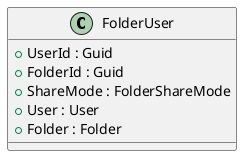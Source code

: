 @startuml
class FolderUser {
    + UserId : Guid
    + FolderId : Guid
    + ShareMode : FolderShareMode
    + User : User
    + Folder : Folder
}
@enduml 